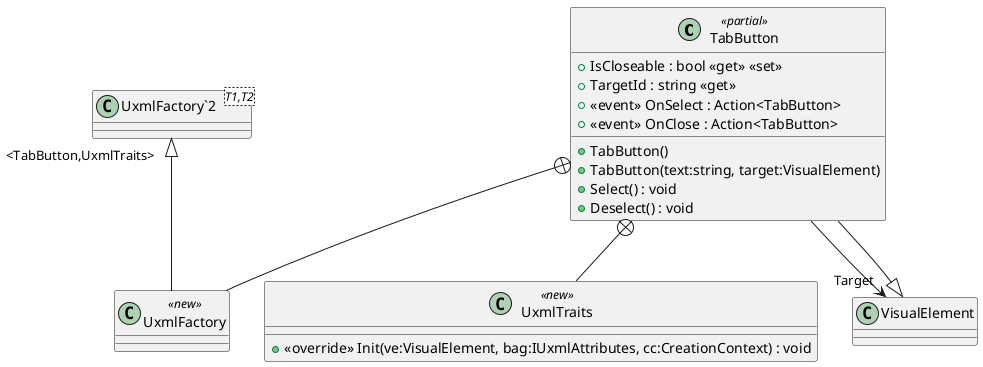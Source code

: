 @startuml
class TabButton <<partial>> {
    + IsCloseable : bool <<get>> <<set>>
    + TargetId : string <<get>>
    +  <<event>> OnSelect : Action<TabButton> 
    +  <<event>> OnClose : Action<TabButton> 
    + TabButton()
    + TabButton(text:string, target:VisualElement)
    + Select() : void
    + Deselect() : void
}
class UxmlFactory <<new>> {
}
class UxmlTraits <<new>> {
    + <<override>> Init(ve:VisualElement, bag:IUxmlAttributes, cc:CreationContext) : void
}
class "UxmlFactory`2"<T1,T2> {
}
VisualElement <|-- TabButton
TabButton --> "Target" VisualElement
TabButton +-- UxmlFactory
"UxmlFactory`2" "<TabButton,UxmlTraits>" <|-- UxmlFactory
TabButton +-- UxmlTraits
@enduml

